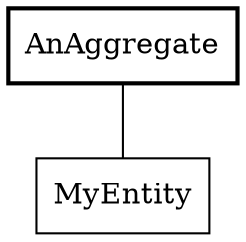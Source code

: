graph {
splines=spline;
overlap=false;
"AnAggregate" -- "MyEntity" [style=solid];
"MyEntity"[shape=box];
"AnAggregate"[shape=box,style=bold];
}
